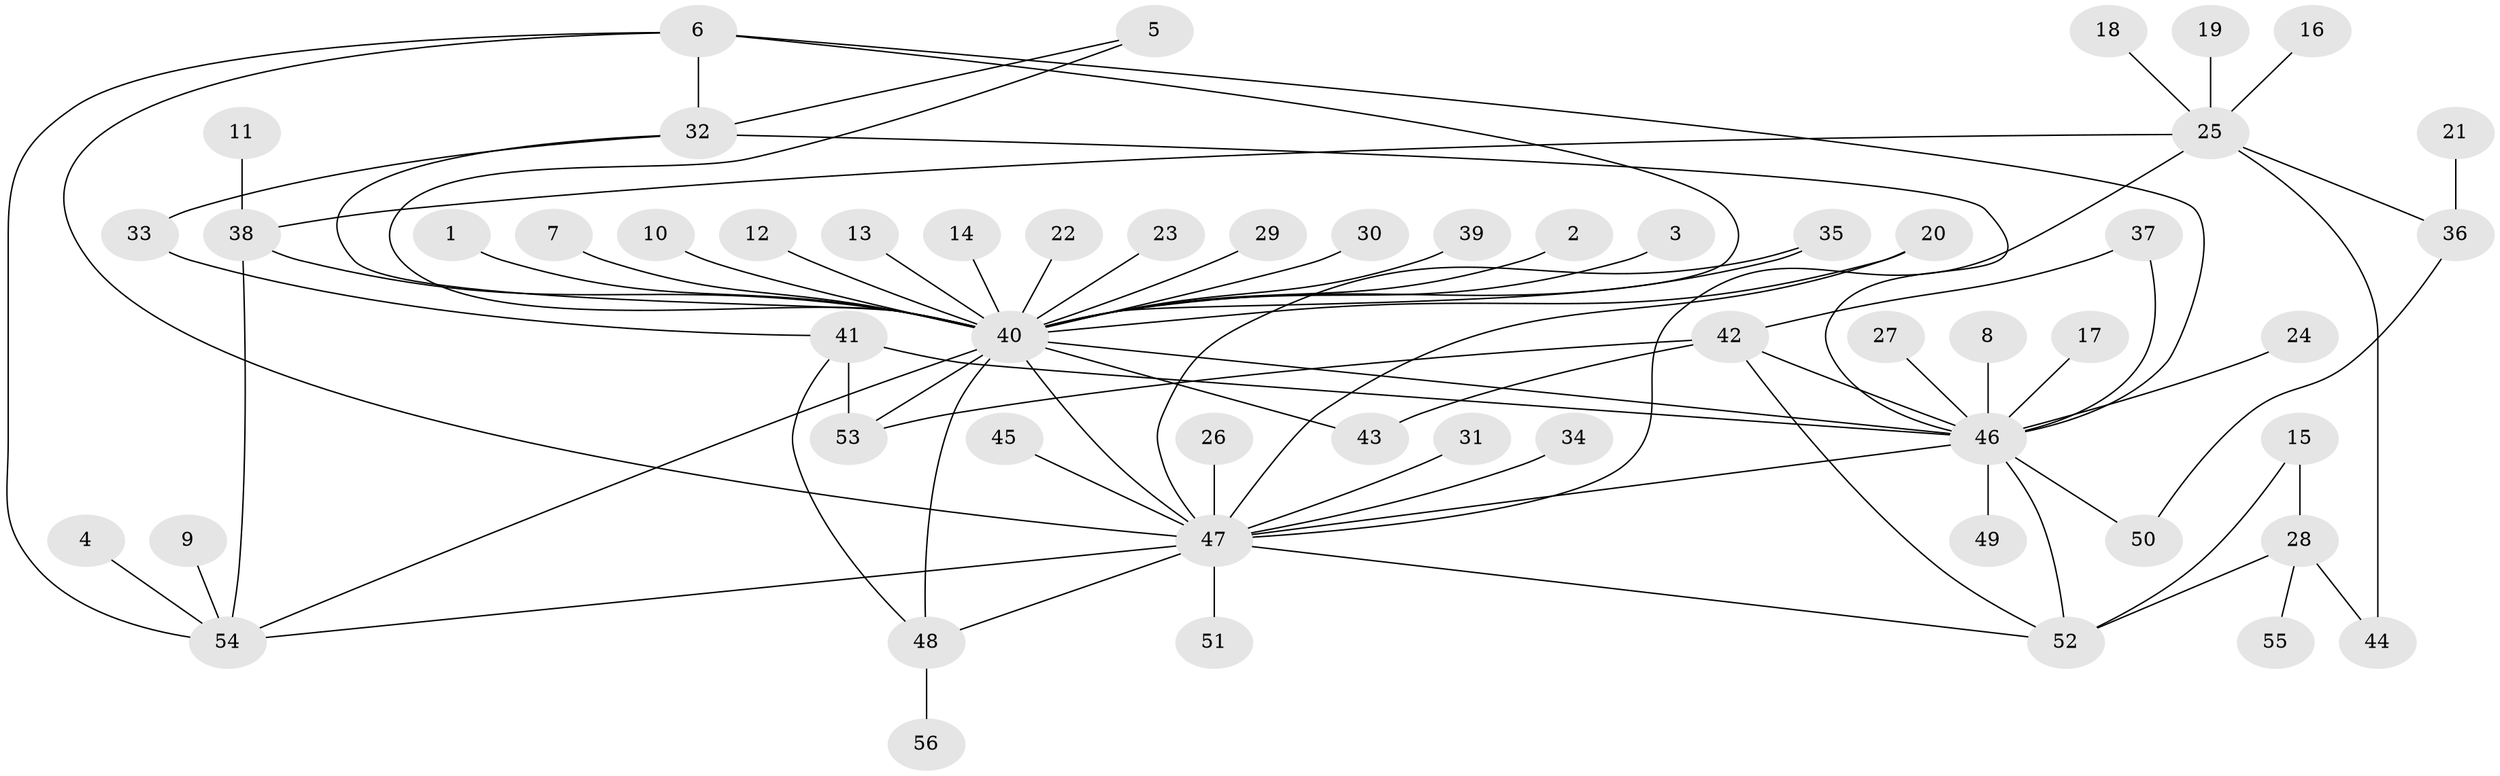 // original degree distribution, {1: 0.5495495495495496, 20: 0.009009009009009009, 29: 0.009009009009009009, 7: 0.018018018018018018, 5: 0.02702702702702703, 6: 0.02702702702702703, 2: 0.1891891891891892, 4: 0.05405405405405406, 16: 0.009009009009009009, 3: 0.0990990990990991, 8: 0.009009009009009009}
// Generated by graph-tools (version 1.1) at 2025/26/03/09/25 03:26:09]
// undirected, 56 vertices, 79 edges
graph export_dot {
graph [start="1"]
  node [color=gray90,style=filled];
  1;
  2;
  3;
  4;
  5;
  6;
  7;
  8;
  9;
  10;
  11;
  12;
  13;
  14;
  15;
  16;
  17;
  18;
  19;
  20;
  21;
  22;
  23;
  24;
  25;
  26;
  27;
  28;
  29;
  30;
  31;
  32;
  33;
  34;
  35;
  36;
  37;
  38;
  39;
  40;
  41;
  42;
  43;
  44;
  45;
  46;
  47;
  48;
  49;
  50;
  51;
  52;
  53;
  54;
  55;
  56;
  1 -- 40 [weight=1.0];
  2 -- 40 [weight=1.0];
  3 -- 40 [weight=1.0];
  4 -- 54 [weight=1.0];
  5 -- 32 [weight=1.0];
  5 -- 40 [weight=1.0];
  6 -- 32 [weight=1.0];
  6 -- 40 [weight=1.0];
  6 -- 46 [weight=1.0];
  6 -- 47 [weight=1.0];
  6 -- 54 [weight=1.0];
  7 -- 40 [weight=1.0];
  8 -- 46 [weight=1.0];
  9 -- 54 [weight=1.0];
  10 -- 40 [weight=1.0];
  11 -- 38 [weight=1.0];
  12 -- 40 [weight=1.0];
  13 -- 40 [weight=1.0];
  14 -- 40 [weight=1.0];
  15 -- 28 [weight=1.0];
  15 -- 52 [weight=1.0];
  16 -- 25 [weight=1.0];
  17 -- 46 [weight=1.0];
  18 -- 25 [weight=1.0];
  19 -- 25 [weight=1.0];
  20 -- 40 [weight=1.0];
  20 -- 47 [weight=1.0];
  21 -- 36 [weight=1.0];
  22 -- 40 [weight=1.0];
  23 -- 40 [weight=1.0];
  24 -- 46 [weight=1.0];
  25 -- 36 [weight=1.0];
  25 -- 38 [weight=1.0];
  25 -- 44 [weight=1.0];
  25 -- 47 [weight=1.0];
  26 -- 47 [weight=1.0];
  27 -- 46 [weight=1.0];
  28 -- 44 [weight=1.0];
  28 -- 52 [weight=1.0];
  28 -- 55 [weight=1.0];
  29 -- 40 [weight=1.0];
  30 -- 40 [weight=1.0];
  31 -- 47 [weight=1.0];
  32 -- 33 [weight=1.0];
  32 -- 40 [weight=1.0];
  32 -- 46 [weight=1.0];
  33 -- 41 [weight=1.0];
  34 -- 47 [weight=1.0];
  35 -- 40 [weight=1.0];
  35 -- 47 [weight=1.0];
  36 -- 50 [weight=1.0];
  37 -- 42 [weight=1.0];
  37 -- 46 [weight=1.0];
  38 -- 40 [weight=1.0];
  38 -- 54 [weight=1.0];
  39 -- 40 [weight=1.0];
  40 -- 43 [weight=1.0];
  40 -- 46 [weight=1.0];
  40 -- 47 [weight=1.0];
  40 -- 48 [weight=2.0];
  40 -- 53 [weight=1.0];
  40 -- 54 [weight=1.0];
  41 -- 46 [weight=1.0];
  41 -- 48 [weight=1.0];
  41 -- 53 [weight=2.0];
  42 -- 43 [weight=1.0];
  42 -- 46 [weight=1.0];
  42 -- 52 [weight=1.0];
  42 -- 53 [weight=1.0];
  45 -- 47 [weight=1.0];
  46 -- 47 [weight=1.0];
  46 -- 49 [weight=1.0];
  46 -- 50 [weight=1.0];
  46 -- 52 [weight=1.0];
  47 -- 48 [weight=1.0];
  47 -- 51 [weight=1.0];
  47 -- 52 [weight=1.0];
  47 -- 54 [weight=1.0];
  48 -- 56 [weight=1.0];
}
